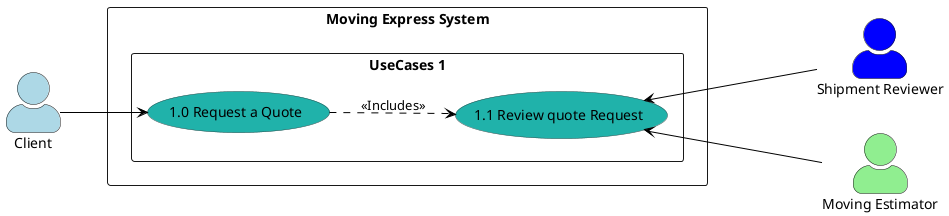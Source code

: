 @startuml

left to right direction
skinparam actorStyle awesome

skinparam usecase {
    BackgroundColor DarkSeaGreen
    BorderColor DarkSlateGray
    ArrowColor Black
    ActorBorderColor black
    ActorFontName Courier
    ActorBackgroundColor<< Human >> Gold
}

actor Client as "Client" #LightBlue
actor "Shipment Reviewer" as ShipmentReviewer #Blue
actor "Moving Estimator" as MovingEstimator #LightGreen


rectangle "Moving Express System" {
    rectangle "UseCases 1"  {
      usecase "1.0 Request a Quote" as UC1 #LightSeaGreen
      usecase "1.1 Review quote Request" as UC1_1  #LightSeaGreen

/'
      note "If the quote was refused" as N1
'/
    }
}

Client --> UC1

UC1_1 <--- ShipmentReviewer
UC1_1 <--- MovingEstimator

UC1 ..> UC1_1  : <<Includes>>


@enduml